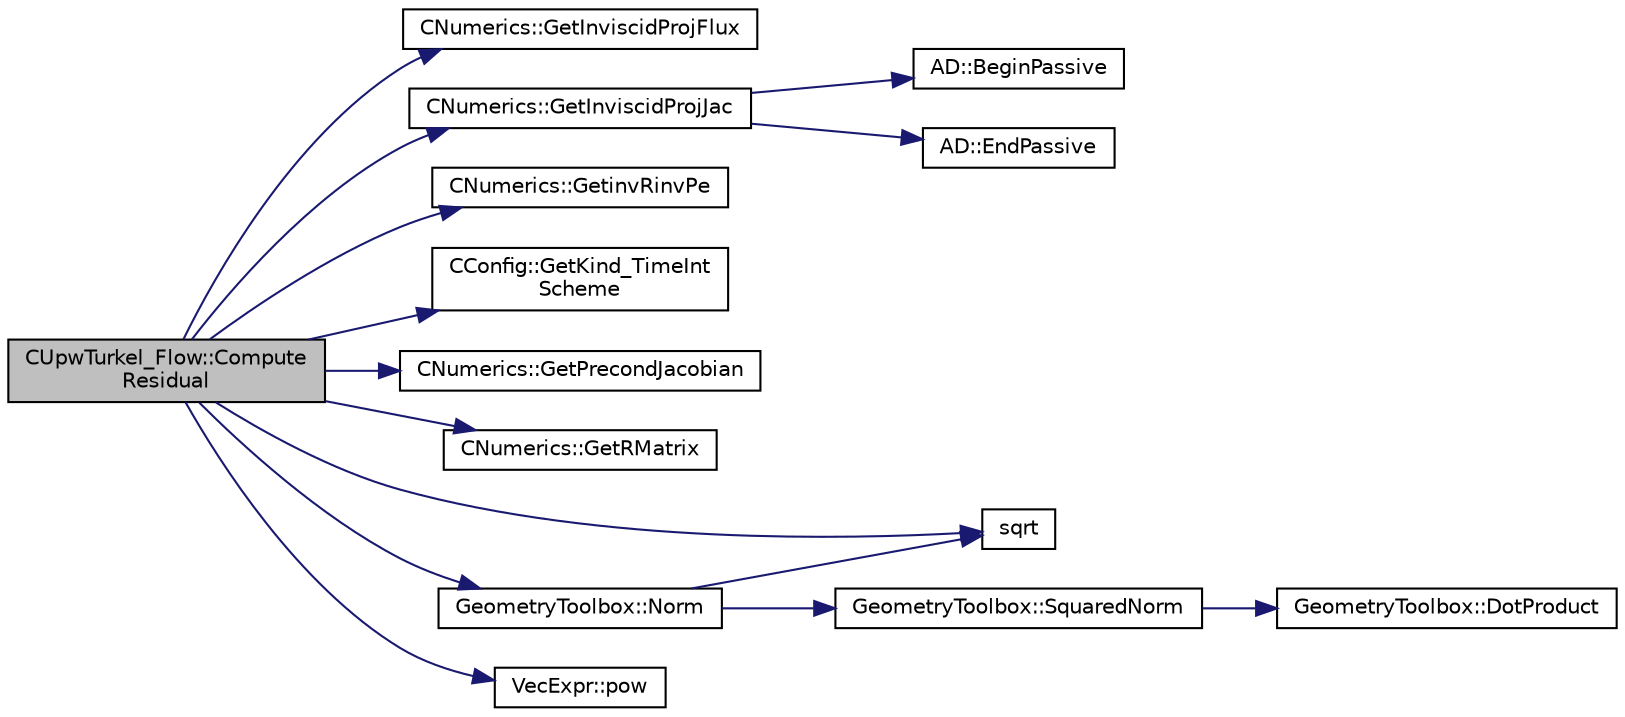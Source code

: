 digraph "CUpwTurkel_Flow::ComputeResidual"
{
 // LATEX_PDF_SIZE
  edge [fontname="Helvetica",fontsize="10",labelfontname="Helvetica",labelfontsize="10"];
  node [fontname="Helvetica",fontsize="10",shape=record];
  rankdir="LR";
  Node1 [label="CUpwTurkel_Flow::Compute\lResidual",height=0.2,width=0.4,color="black", fillcolor="grey75", style="filled", fontcolor="black",tooltip="Compute the Roe's flux between two nodes i and j."];
  Node1 -> Node2 [color="midnightblue",fontsize="10",style="solid",fontname="Helvetica"];
  Node2 [label="CNumerics::GetInviscidProjFlux",height=0.2,width=0.4,color="black", fillcolor="white", style="filled",URL="$classCNumerics.html#abc7577a8952597009e6732df805d0b91",tooltip="Compute the projected inviscid flux vector."];
  Node1 -> Node3 [color="midnightblue",fontsize="10",style="solid",fontname="Helvetica"];
  Node3 [label="CNumerics::GetInviscidProjJac",height=0.2,width=0.4,color="black", fillcolor="white", style="filled",URL="$classCNumerics.html#aa5c49df663f9dce38e2073ef22580099",tooltip="Compute the projection of the inviscid Jacobian matrices."];
  Node3 -> Node4 [color="midnightblue",fontsize="10",style="solid",fontname="Helvetica"];
  Node4 [label="AD::BeginPassive",height=0.2,width=0.4,color="black", fillcolor="white", style="filled",URL="$namespaceAD.html#a17303e0b54570243d54732b02655f9a5",tooltip="Start a passive region, i.e. stop recording."];
  Node3 -> Node5 [color="midnightblue",fontsize="10",style="solid",fontname="Helvetica"];
  Node5 [label="AD::EndPassive",height=0.2,width=0.4,color="black", fillcolor="white", style="filled",URL="$namespaceAD.html#af5a5809a923faf03119828c329bc2db7",tooltip="End a passive region, i.e. start recording if we were recording before."];
  Node1 -> Node6 [color="midnightblue",fontsize="10",style="solid",fontname="Helvetica"];
  Node6 [label="CNumerics::GetinvRinvPe",height=0.2,width=0.4,color="black", fillcolor="white", style="filled",URL="$classCNumerics.html#a0190be4297fbfb8c1e40055e06eb07aa",tooltip="Computation of the matrix Rinv*Pe."];
  Node1 -> Node7 [color="midnightblue",fontsize="10",style="solid",fontname="Helvetica"];
  Node7 [label="CConfig::GetKind_TimeInt\lScheme",height=0.2,width=0.4,color="black", fillcolor="white", style="filled",URL="$classCConfig.html#ad16f71356f146b530fb1fbb45444525c",tooltip="Get the kind of time integration method."];
  Node1 -> Node8 [color="midnightblue",fontsize="10",style="solid",fontname="Helvetica"];
  Node8 [label="CNumerics::GetPrecondJacobian",height=0.2,width=0.4,color="black", fillcolor="white", style="filled",URL="$classCNumerics.html#ae976fca2d765f7f5ff2a794039037d1e",tooltip="Computation of the matrix Td, this matrix diagonalize the preconditioned conservative Jacobians in th..."];
  Node1 -> Node9 [color="midnightblue",fontsize="10",style="solid",fontname="Helvetica"];
  Node9 [label="CNumerics::GetRMatrix",height=0.2,width=0.4,color="black", fillcolor="white", style="filled",URL="$classCNumerics.html#a44863b67295a25f03277857fc9f32782",tooltip="Computation of the matrix R."];
  Node1 -> Node10 [color="midnightblue",fontsize="10",style="solid",fontname="Helvetica"];
  Node10 [label="GeometryToolbox::Norm",height=0.2,width=0.4,color="black", fillcolor="white", style="filled",URL="$group__GeometryToolbox.html#gad8b24e50333c9a8378f7abf18222f36a",tooltip=" "];
  Node10 -> Node11 [color="midnightblue",fontsize="10",style="solid",fontname="Helvetica"];
  Node11 [label="sqrt",height=0.2,width=0.4,color="black", fillcolor="white", style="filled",URL="$group__SIMD.html#ga54a1925ab40fb4249ea255072520de35",tooltip=" "];
  Node10 -> Node12 [color="midnightblue",fontsize="10",style="solid",fontname="Helvetica"];
  Node12 [label="GeometryToolbox::SquaredNorm",height=0.2,width=0.4,color="black", fillcolor="white", style="filled",URL="$group__GeometryToolbox.html#ga98c9b9314cc6352c9bba49b8cfb4b056",tooltip=" "];
  Node12 -> Node13 [color="midnightblue",fontsize="10",style="solid",fontname="Helvetica"];
  Node13 [label="GeometryToolbox::DotProduct",height=0.2,width=0.4,color="black", fillcolor="white", style="filled",URL="$group__GeometryToolbox.html#ga7ec3e1e20fab73dbf0159fe38492cc89",tooltip=" "];
  Node1 -> Node14 [color="midnightblue",fontsize="10",style="solid",fontname="Helvetica"];
  Node14 [label="VecExpr::pow",height=0.2,width=0.4,color="black", fillcolor="white", style="filled",URL="$group__VecExpr.html#ga7fb255e1f2a1773d3cc6ff7bee1aadd2",tooltip=" "];
  Node1 -> Node11 [color="midnightblue",fontsize="10",style="solid",fontname="Helvetica"];
}

